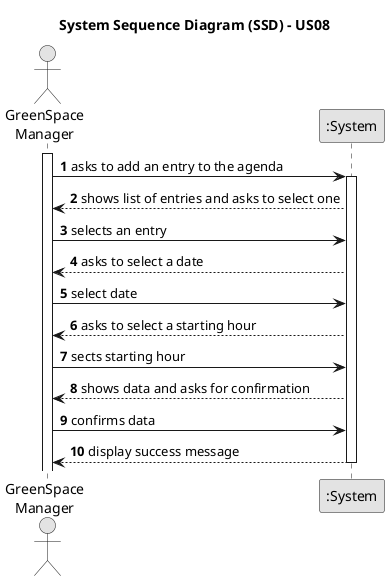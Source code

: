 @startuml
skinparam monochrome true
skinparam packageStyle rectangle
skinparam shadowing false

title System Sequence Diagram (SSD) - US08

autonumber

actor "GreenSpace\nManager" as Employee
participant ":System" as System

activate Employee

    Employee -> System : asks to add an entry to the agenda
    activate System

    System --> Employee : shows list of entries and asks to select one
    Employee -> System : selects an entry
    System --> Employee : asks to select a date
    Employee -> System : select date
    System --> Employee : asks to select a starting hour
    Employee -> System : sects starting hour
    System --> Employee : shows data and asks for confirmation
    Employee -> System : confirms data
    System --> Employee : display success message

   deactivate System

@enduml